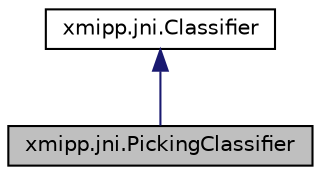 digraph "xmipp.jni.PickingClassifier"
{
  edge [fontname="Helvetica",fontsize="10",labelfontname="Helvetica",labelfontsize="10"];
  node [fontname="Helvetica",fontsize="10",shape=record];
  Node0 [label="xmipp.jni.PickingClassifier",height=0.2,width=0.4,color="black", fillcolor="grey75", style="filled", fontcolor="black"];
  Node1 -> Node0 [dir="back",color="midnightblue",fontsize="10",style="solid",fontname="Helvetica"];
  Node1 [label="xmipp.jni.Classifier",height=0.2,width=0.4,color="black", fillcolor="white", style="filled",URL="$classxmipp_1_1jni_1_1Classifier.html"];
}
